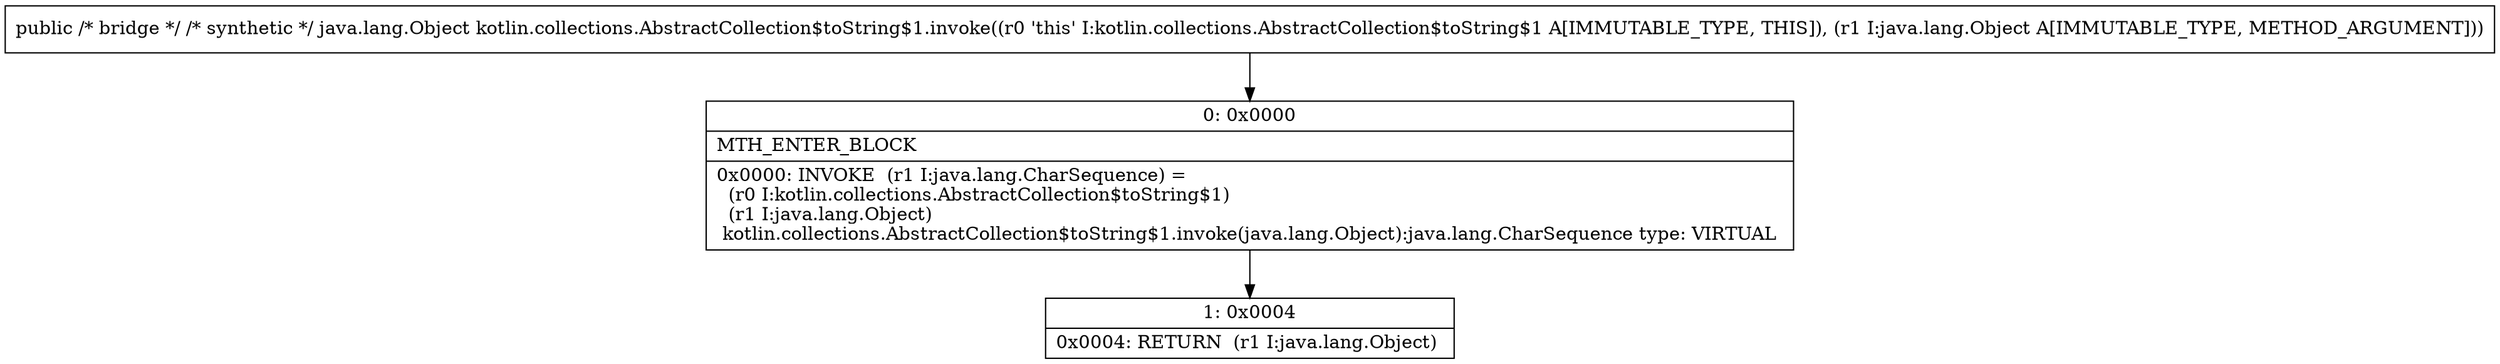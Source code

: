digraph "CFG forkotlin.collections.AbstractCollection$toString$1.invoke(Ljava\/lang\/Object;)Ljava\/lang\/Object;" {
Node_0 [shape=record,label="{0\:\ 0x0000|MTH_ENTER_BLOCK\l|0x0000: INVOKE  (r1 I:java.lang.CharSequence) = \l  (r0 I:kotlin.collections.AbstractCollection$toString$1)\l  (r1 I:java.lang.Object)\l kotlin.collections.AbstractCollection$toString$1.invoke(java.lang.Object):java.lang.CharSequence type: VIRTUAL \l}"];
Node_1 [shape=record,label="{1\:\ 0x0004|0x0004: RETURN  (r1 I:java.lang.Object) \l}"];
MethodNode[shape=record,label="{public \/* bridge *\/ \/* synthetic *\/ java.lang.Object kotlin.collections.AbstractCollection$toString$1.invoke((r0 'this' I:kotlin.collections.AbstractCollection$toString$1 A[IMMUTABLE_TYPE, THIS]), (r1 I:java.lang.Object A[IMMUTABLE_TYPE, METHOD_ARGUMENT])) }"];
MethodNode -> Node_0;
Node_0 -> Node_1;
}

